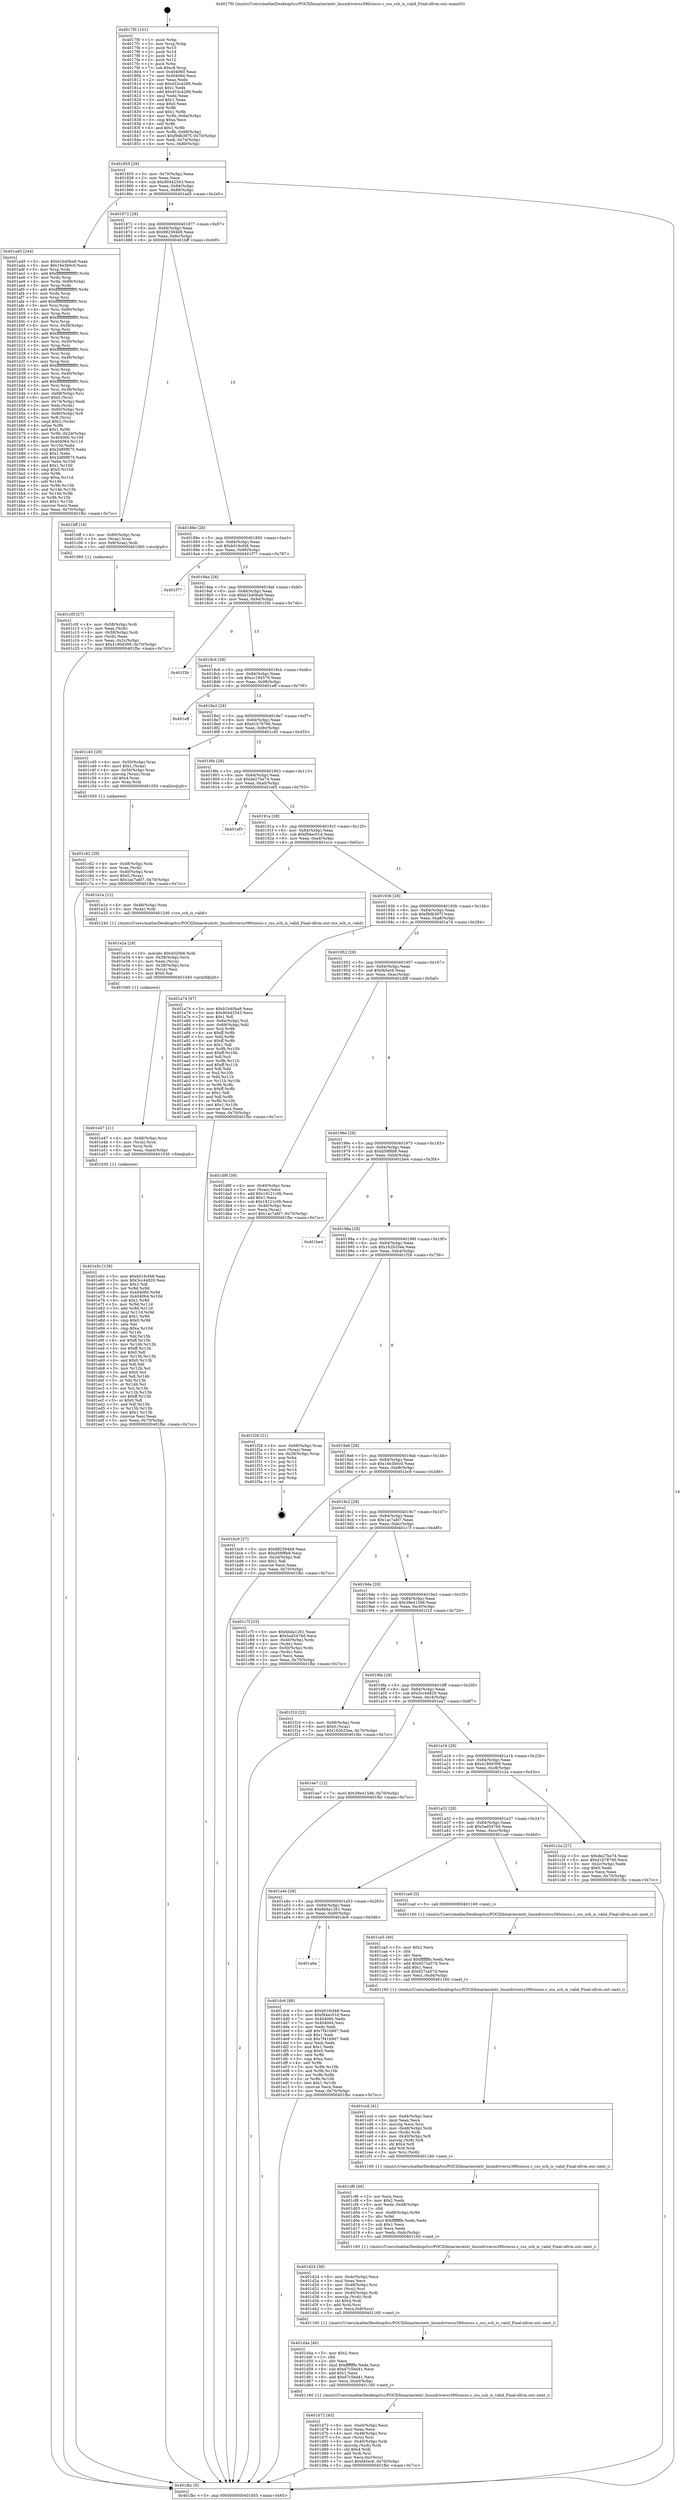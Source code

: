digraph "0x4017f0" {
  label = "0x4017f0 (/mnt/c/Users/mathe/Desktop/tcc/POCII/binaries/extr_linuxdriverss390ciocss.c_css_sch_is_valid_Final-ollvm.out::main(0))"
  labelloc = "t"
  node[shape=record]

  Entry [label="",width=0.3,height=0.3,shape=circle,fillcolor=black,style=filled]
  "0x401855" [label="{
     0x401855 [29]\l
     | [instrs]\l
     &nbsp;&nbsp;0x401855 \<+3\>: mov -0x70(%rbp),%eax\l
     &nbsp;&nbsp;0x401858 \<+2\>: mov %eax,%ecx\l
     &nbsp;&nbsp;0x40185a \<+6\>: sub $0x90442543,%ecx\l
     &nbsp;&nbsp;0x401860 \<+6\>: mov %eax,-0x84(%rbp)\l
     &nbsp;&nbsp;0x401866 \<+6\>: mov %ecx,-0x88(%rbp)\l
     &nbsp;&nbsp;0x40186c \<+6\>: je 0000000000401ad5 \<main+0x2e5\>\l
  }"]
  "0x401ad5" [label="{
     0x401ad5 [244]\l
     | [instrs]\l
     &nbsp;&nbsp;0x401ad5 \<+5\>: mov $0xb1b40ba9,%eax\l
     &nbsp;&nbsp;0x401ada \<+5\>: mov $0x16e3b0c0,%ecx\l
     &nbsp;&nbsp;0x401adf \<+3\>: mov %rsp,%rdx\l
     &nbsp;&nbsp;0x401ae2 \<+4\>: add $0xfffffffffffffff0,%rdx\l
     &nbsp;&nbsp;0x401ae6 \<+3\>: mov %rdx,%rsp\l
     &nbsp;&nbsp;0x401ae9 \<+4\>: mov %rdx,-0x68(%rbp)\l
     &nbsp;&nbsp;0x401aed \<+3\>: mov %rsp,%rdx\l
     &nbsp;&nbsp;0x401af0 \<+4\>: add $0xfffffffffffffff0,%rdx\l
     &nbsp;&nbsp;0x401af4 \<+3\>: mov %rdx,%rsp\l
     &nbsp;&nbsp;0x401af7 \<+3\>: mov %rsp,%rsi\l
     &nbsp;&nbsp;0x401afa \<+4\>: add $0xfffffffffffffff0,%rsi\l
     &nbsp;&nbsp;0x401afe \<+3\>: mov %rsi,%rsp\l
     &nbsp;&nbsp;0x401b01 \<+4\>: mov %rsi,-0x60(%rbp)\l
     &nbsp;&nbsp;0x401b05 \<+3\>: mov %rsp,%rsi\l
     &nbsp;&nbsp;0x401b08 \<+4\>: add $0xfffffffffffffff0,%rsi\l
     &nbsp;&nbsp;0x401b0c \<+3\>: mov %rsi,%rsp\l
     &nbsp;&nbsp;0x401b0f \<+4\>: mov %rsi,-0x58(%rbp)\l
     &nbsp;&nbsp;0x401b13 \<+3\>: mov %rsp,%rsi\l
     &nbsp;&nbsp;0x401b16 \<+4\>: add $0xfffffffffffffff0,%rsi\l
     &nbsp;&nbsp;0x401b1a \<+3\>: mov %rsi,%rsp\l
     &nbsp;&nbsp;0x401b1d \<+4\>: mov %rsi,-0x50(%rbp)\l
     &nbsp;&nbsp;0x401b21 \<+3\>: mov %rsp,%rsi\l
     &nbsp;&nbsp;0x401b24 \<+4\>: add $0xfffffffffffffff0,%rsi\l
     &nbsp;&nbsp;0x401b28 \<+3\>: mov %rsi,%rsp\l
     &nbsp;&nbsp;0x401b2b \<+4\>: mov %rsi,-0x48(%rbp)\l
     &nbsp;&nbsp;0x401b2f \<+3\>: mov %rsp,%rsi\l
     &nbsp;&nbsp;0x401b32 \<+4\>: add $0xfffffffffffffff0,%rsi\l
     &nbsp;&nbsp;0x401b36 \<+3\>: mov %rsi,%rsp\l
     &nbsp;&nbsp;0x401b39 \<+4\>: mov %rsi,-0x40(%rbp)\l
     &nbsp;&nbsp;0x401b3d \<+3\>: mov %rsp,%rsi\l
     &nbsp;&nbsp;0x401b40 \<+4\>: add $0xfffffffffffffff0,%rsi\l
     &nbsp;&nbsp;0x401b44 \<+3\>: mov %rsi,%rsp\l
     &nbsp;&nbsp;0x401b47 \<+4\>: mov %rsi,-0x38(%rbp)\l
     &nbsp;&nbsp;0x401b4b \<+4\>: mov -0x68(%rbp),%rsi\l
     &nbsp;&nbsp;0x401b4f \<+6\>: movl $0x0,(%rsi)\l
     &nbsp;&nbsp;0x401b55 \<+3\>: mov -0x74(%rbp),%edi\l
     &nbsp;&nbsp;0x401b58 \<+2\>: mov %edi,(%rdx)\l
     &nbsp;&nbsp;0x401b5a \<+4\>: mov -0x60(%rbp),%rsi\l
     &nbsp;&nbsp;0x401b5e \<+4\>: mov -0x80(%rbp),%r8\l
     &nbsp;&nbsp;0x401b62 \<+3\>: mov %r8,(%rsi)\l
     &nbsp;&nbsp;0x401b65 \<+3\>: cmpl $0x2,(%rdx)\l
     &nbsp;&nbsp;0x401b68 \<+4\>: setne %r9b\l
     &nbsp;&nbsp;0x401b6c \<+4\>: and $0x1,%r9b\l
     &nbsp;&nbsp;0x401b70 \<+4\>: mov %r9b,-0x2d(%rbp)\l
     &nbsp;&nbsp;0x401b74 \<+8\>: mov 0x404060,%r10d\l
     &nbsp;&nbsp;0x401b7c \<+8\>: mov 0x404064,%r11d\l
     &nbsp;&nbsp;0x401b84 \<+3\>: mov %r10d,%ebx\l
     &nbsp;&nbsp;0x401b87 \<+6\>: sub $0x2d89f675,%ebx\l
     &nbsp;&nbsp;0x401b8d \<+3\>: sub $0x1,%ebx\l
     &nbsp;&nbsp;0x401b90 \<+6\>: add $0x2d89f675,%ebx\l
     &nbsp;&nbsp;0x401b96 \<+4\>: imul %ebx,%r10d\l
     &nbsp;&nbsp;0x401b9a \<+4\>: and $0x1,%r10d\l
     &nbsp;&nbsp;0x401b9e \<+4\>: cmp $0x0,%r10d\l
     &nbsp;&nbsp;0x401ba2 \<+4\>: sete %r9b\l
     &nbsp;&nbsp;0x401ba6 \<+4\>: cmp $0xa,%r11d\l
     &nbsp;&nbsp;0x401baa \<+4\>: setl %r14b\l
     &nbsp;&nbsp;0x401bae \<+3\>: mov %r9b,%r15b\l
     &nbsp;&nbsp;0x401bb1 \<+3\>: and %r14b,%r15b\l
     &nbsp;&nbsp;0x401bb4 \<+3\>: xor %r14b,%r9b\l
     &nbsp;&nbsp;0x401bb7 \<+3\>: or %r9b,%r15b\l
     &nbsp;&nbsp;0x401bba \<+4\>: test $0x1,%r15b\l
     &nbsp;&nbsp;0x401bbe \<+3\>: cmovne %ecx,%eax\l
     &nbsp;&nbsp;0x401bc1 \<+3\>: mov %eax,-0x70(%rbp)\l
     &nbsp;&nbsp;0x401bc4 \<+5\>: jmp 0000000000401fbc \<main+0x7cc\>\l
  }"]
  "0x401872" [label="{
     0x401872 [28]\l
     | [instrs]\l
     &nbsp;&nbsp;0x401872 \<+5\>: jmp 0000000000401877 \<main+0x87\>\l
     &nbsp;&nbsp;0x401877 \<+6\>: mov -0x84(%rbp),%eax\l
     &nbsp;&nbsp;0x40187d \<+5\>: sub $0x982594b9,%eax\l
     &nbsp;&nbsp;0x401882 \<+6\>: mov %eax,-0x8c(%rbp)\l
     &nbsp;&nbsp;0x401888 \<+6\>: je 0000000000401bff \<main+0x40f\>\l
  }"]
  Exit [label="",width=0.3,height=0.3,shape=circle,fillcolor=black,style=filled,peripheries=2]
  "0x401bff" [label="{
     0x401bff [16]\l
     | [instrs]\l
     &nbsp;&nbsp;0x401bff \<+4\>: mov -0x60(%rbp),%rax\l
     &nbsp;&nbsp;0x401c03 \<+3\>: mov (%rax),%rax\l
     &nbsp;&nbsp;0x401c06 \<+4\>: mov 0x8(%rax),%rdi\l
     &nbsp;&nbsp;0x401c0a \<+5\>: call 0000000000401060 \<atoi@plt\>\l
     | [calls]\l
     &nbsp;&nbsp;0x401060 \{1\} (unknown)\l
  }"]
  "0x40188e" [label="{
     0x40188e [28]\l
     | [instrs]\l
     &nbsp;&nbsp;0x40188e \<+5\>: jmp 0000000000401893 \<main+0xa3\>\l
     &nbsp;&nbsp;0x401893 \<+6\>: mov -0x84(%rbp),%eax\l
     &nbsp;&nbsp;0x401899 \<+5\>: sub $0xb016cf48,%eax\l
     &nbsp;&nbsp;0x40189e \<+6\>: mov %eax,-0x90(%rbp)\l
     &nbsp;&nbsp;0x4018a4 \<+6\>: je 0000000000401f77 \<main+0x787\>\l
  }"]
  "0x401e5c" [label="{
     0x401e5c [139]\l
     | [instrs]\l
     &nbsp;&nbsp;0x401e5c \<+5\>: mov $0xb016cf48,%eax\l
     &nbsp;&nbsp;0x401e61 \<+5\>: mov $0x3cc44820,%esi\l
     &nbsp;&nbsp;0x401e66 \<+2\>: mov $0x1,%dl\l
     &nbsp;&nbsp;0x401e68 \<+3\>: xor %r8d,%r8d\l
     &nbsp;&nbsp;0x401e6b \<+8\>: mov 0x404060,%r9d\l
     &nbsp;&nbsp;0x401e73 \<+8\>: mov 0x404064,%r10d\l
     &nbsp;&nbsp;0x401e7b \<+4\>: sub $0x1,%r8d\l
     &nbsp;&nbsp;0x401e7f \<+3\>: mov %r9d,%r11d\l
     &nbsp;&nbsp;0x401e82 \<+3\>: add %r8d,%r11d\l
     &nbsp;&nbsp;0x401e85 \<+4\>: imul %r11d,%r9d\l
     &nbsp;&nbsp;0x401e89 \<+4\>: and $0x1,%r9d\l
     &nbsp;&nbsp;0x401e8d \<+4\>: cmp $0x0,%r9d\l
     &nbsp;&nbsp;0x401e91 \<+3\>: sete %bl\l
     &nbsp;&nbsp;0x401e94 \<+4\>: cmp $0xa,%r10d\l
     &nbsp;&nbsp;0x401e98 \<+4\>: setl %r14b\l
     &nbsp;&nbsp;0x401e9c \<+3\>: mov %bl,%r15b\l
     &nbsp;&nbsp;0x401e9f \<+4\>: xor $0xff,%r15b\l
     &nbsp;&nbsp;0x401ea3 \<+3\>: mov %r14b,%r12b\l
     &nbsp;&nbsp;0x401ea6 \<+4\>: xor $0xff,%r12b\l
     &nbsp;&nbsp;0x401eaa \<+3\>: xor $0x0,%dl\l
     &nbsp;&nbsp;0x401ead \<+3\>: mov %r15b,%r13b\l
     &nbsp;&nbsp;0x401eb0 \<+4\>: and $0x0,%r13b\l
     &nbsp;&nbsp;0x401eb4 \<+2\>: and %dl,%bl\l
     &nbsp;&nbsp;0x401eb6 \<+3\>: mov %r12b,%cl\l
     &nbsp;&nbsp;0x401eb9 \<+3\>: and $0x0,%cl\l
     &nbsp;&nbsp;0x401ebc \<+3\>: and %dl,%r14b\l
     &nbsp;&nbsp;0x401ebf \<+3\>: or %bl,%r13b\l
     &nbsp;&nbsp;0x401ec2 \<+3\>: or %r14b,%cl\l
     &nbsp;&nbsp;0x401ec5 \<+3\>: xor %cl,%r13b\l
     &nbsp;&nbsp;0x401ec8 \<+3\>: or %r12b,%r15b\l
     &nbsp;&nbsp;0x401ecb \<+4\>: xor $0xff,%r15b\l
     &nbsp;&nbsp;0x401ecf \<+3\>: or $0x0,%dl\l
     &nbsp;&nbsp;0x401ed2 \<+3\>: and %dl,%r15b\l
     &nbsp;&nbsp;0x401ed5 \<+3\>: or %r15b,%r13b\l
     &nbsp;&nbsp;0x401ed8 \<+4\>: test $0x1,%r13b\l
     &nbsp;&nbsp;0x401edc \<+3\>: cmovne %esi,%eax\l
     &nbsp;&nbsp;0x401edf \<+3\>: mov %eax,-0x70(%rbp)\l
     &nbsp;&nbsp;0x401ee2 \<+5\>: jmp 0000000000401fbc \<main+0x7cc\>\l
  }"]
  "0x401f77" [label="{
     0x401f77\l
  }", style=dashed]
  "0x4018aa" [label="{
     0x4018aa [28]\l
     | [instrs]\l
     &nbsp;&nbsp;0x4018aa \<+5\>: jmp 00000000004018af \<main+0xbf\>\l
     &nbsp;&nbsp;0x4018af \<+6\>: mov -0x84(%rbp),%eax\l
     &nbsp;&nbsp;0x4018b5 \<+5\>: sub $0xb1b40ba9,%eax\l
     &nbsp;&nbsp;0x4018ba \<+6\>: mov %eax,-0x94(%rbp)\l
     &nbsp;&nbsp;0x4018c0 \<+6\>: je 0000000000401f3b \<main+0x74b\>\l
  }"]
  "0x401e47" [label="{
     0x401e47 [21]\l
     | [instrs]\l
     &nbsp;&nbsp;0x401e47 \<+4\>: mov -0x48(%rbp),%rcx\l
     &nbsp;&nbsp;0x401e4b \<+3\>: mov (%rcx),%rcx\l
     &nbsp;&nbsp;0x401e4e \<+3\>: mov %rcx,%rdi\l
     &nbsp;&nbsp;0x401e51 \<+6\>: mov %eax,-0xe4(%rbp)\l
     &nbsp;&nbsp;0x401e57 \<+5\>: call 0000000000401030 \<free@plt\>\l
     | [calls]\l
     &nbsp;&nbsp;0x401030 \{1\} (unknown)\l
  }"]
  "0x401f3b" [label="{
     0x401f3b\l
  }", style=dashed]
  "0x4018c6" [label="{
     0x4018c6 [28]\l
     | [instrs]\l
     &nbsp;&nbsp;0x4018c6 \<+5\>: jmp 00000000004018cb \<main+0xdb\>\l
     &nbsp;&nbsp;0x4018cb \<+6\>: mov -0x84(%rbp),%eax\l
     &nbsp;&nbsp;0x4018d1 \<+5\>: sub $0xcc194570,%eax\l
     &nbsp;&nbsp;0x4018d6 \<+6\>: mov %eax,-0x98(%rbp)\l
     &nbsp;&nbsp;0x4018dc \<+6\>: je 0000000000401eff \<main+0x70f\>\l
  }"]
  "0x401e2a" [label="{
     0x401e2a [29]\l
     | [instrs]\l
     &nbsp;&nbsp;0x401e2a \<+10\>: movabs $0x4020b6,%rdi\l
     &nbsp;&nbsp;0x401e34 \<+4\>: mov -0x38(%rbp),%rcx\l
     &nbsp;&nbsp;0x401e38 \<+2\>: mov %eax,(%rcx)\l
     &nbsp;&nbsp;0x401e3a \<+4\>: mov -0x38(%rbp),%rcx\l
     &nbsp;&nbsp;0x401e3e \<+2\>: mov (%rcx),%esi\l
     &nbsp;&nbsp;0x401e40 \<+2\>: mov $0x0,%al\l
     &nbsp;&nbsp;0x401e42 \<+5\>: call 0000000000401040 \<printf@plt\>\l
     | [calls]\l
     &nbsp;&nbsp;0x401040 \{1\} (unknown)\l
  }"]
  "0x401eff" [label="{
     0x401eff\l
  }", style=dashed]
  "0x4018e2" [label="{
     0x4018e2 [28]\l
     | [instrs]\l
     &nbsp;&nbsp;0x4018e2 \<+5\>: jmp 00000000004018e7 \<main+0xf7\>\l
     &nbsp;&nbsp;0x4018e7 \<+6\>: mov -0x84(%rbp),%eax\l
     &nbsp;&nbsp;0x4018ed \<+5\>: sub $0xd1b78766,%eax\l
     &nbsp;&nbsp;0x4018f2 \<+6\>: mov %eax,-0x9c(%rbp)\l
     &nbsp;&nbsp;0x4018f8 \<+6\>: je 0000000000401c45 \<main+0x455\>\l
  }"]
  "0x401a6a" [label="{
     0x401a6a\l
  }", style=dashed]
  "0x401c45" [label="{
     0x401c45 [29]\l
     | [instrs]\l
     &nbsp;&nbsp;0x401c45 \<+4\>: mov -0x50(%rbp),%rax\l
     &nbsp;&nbsp;0x401c49 \<+6\>: movl $0x1,(%rax)\l
     &nbsp;&nbsp;0x401c4f \<+4\>: mov -0x50(%rbp),%rax\l
     &nbsp;&nbsp;0x401c53 \<+3\>: movslq (%rax),%rax\l
     &nbsp;&nbsp;0x401c56 \<+4\>: shl $0x4,%rax\l
     &nbsp;&nbsp;0x401c5a \<+3\>: mov %rax,%rdi\l
     &nbsp;&nbsp;0x401c5d \<+5\>: call 0000000000401050 \<malloc@plt\>\l
     | [calls]\l
     &nbsp;&nbsp;0x401050 \{1\} (unknown)\l
  }"]
  "0x4018fe" [label="{
     0x4018fe [28]\l
     | [instrs]\l
     &nbsp;&nbsp;0x4018fe \<+5\>: jmp 0000000000401903 \<main+0x113\>\l
     &nbsp;&nbsp;0x401903 \<+6\>: mov -0x84(%rbp),%eax\l
     &nbsp;&nbsp;0x401909 \<+5\>: sub $0xde27be74,%eax\l
     &nbsp;&nbsp;0x40190e \<+6\>: mov %eax,-0xa0(%rbp)\l
     &nbsp;&nbsp;0x401914 \<+6\>: je 0000000000401ef3 \<main+0x703\>\l
  }"]
  "0x401dc6" [label="{
     0x401dc6 [88]\l
     | [instrs]\l
     &nbsp;&nbsp;0x401dc6 \<+5\>: mov $0xb016cf48,%eax\l
     &nbsp;&nbsp;0x401dcb \<+5\>: mov $0xf94ec01d,%ecx\l
     &nbsp;&nbsp;0x401dd0 \<+7\>: mov 0x404060,%edx\l
     &nbsp;&nbsp;0x401dd7 \<+7\>: mov 0x404064,%esi\l
     &nbsp;&nbsp;0x401dde \<+2\>: mov %edx,%edi\l
     &nbsp;&nbsp;0x401de0 \<+6\>: add $0x7f41b9d7,%edi\l
     &nbsp;&nbsp;0x401de6 \<+3\>: sub $0x1,%edi\l
     &nbsp;&nbsp;0x401de9 \<+6\>: sub $0x7f41b9d7,%edi\l
     &nbsp;&nbsp;0x401def \<+3\>: imul %edi,%edx\l
     &nbsp;&nbsp;0x401df2 \<+3\>: and $0x1,%edx\l
     &nbsp;&nbsp;0x401df5 \<+3\>: cmp $0x0,%edx\l
     &nbsp;&nbsp;0x401df8 \<+4\>: sete %r8b\l
     &nbsp;&nbsp;0x401dfc \<+3\>: cmp $0xa,%esi\l
     &nbsp;&nbsp;0x401dff \<+4\>: setl %r9b\l
     &nbsp;&nbsp;0x401e03 \<+3\>: mov %r8b,%r10b\l
     &nbsp;&nbsp;0x401e06 \<+3\>: and %r9b,%r10b\l
     &nbsp;&nbsp;0x401e09 \<+3\>: xor %r9b,%r8b\l
     &nbsp;&nbsp;0x401e0c \<+3\>: or %r8b,%r10b\l
     &nbsp;&nbsp;0x401e0f \<+4\>: test $0x1,%r10b\l
     &nbsp;&nbsp;0x401e13 \<+3\>: cmovne %ecx,%eax\l
     &nbsp;&nbsp;0x401e16 \<+3\>: mov %eax,-0x70(%rbp)\l
     &nbsp;&nbsp;0x401e19 \<+5\>: jmp 0000000000401fbc \<main+0x7cc\>\l
  }"]
  "0x401ef3" [label="{
     0x401ef3\l
  }", style=dashed]
  "0x40191a" [label="{
     0x40191a [28]\l
     | [instrs]\l
     &nbsp;&nbsp;0x40191a \<+5\>: jmp 000000000040191f \<main+0x12f\>\l
     &nbsp;&nbsp;0x40191f \<+6\>: mov -0x84(%rbp),%eax\l
     &nbsp;&nbsp;0x401925 \<+5\>: sub $0xf94ec01d,%eax\l
     &nbsp;&nbsp;0x40192a \<+6\>: mov %eax,-0xa4(%rbp)\l
     &nbsp;&nbsp;0x401930 \<+6\>: je 0000000000401e1e \<main+0x62e\>\l
  }"]
  "0x401d72" [label="{
     0x401d72 [45]\l
     | [instrs]\l
     &nbsp;&nbsp;0x401d72 \<+6\>: mov -0xe0(%rbp),%ecx\l
     &nbsp;&nbsp;0x401d78 \<+3\>: imul %eax,%ecx\l
     &nbsp;&nbsp;0x401d7b \<+4\>: mov -0x48(%rbp),%rsi\l
     &nbsp;&nbsp;0x401d7f \<+3\>: mov (%rsi),%rsi\l
     &nbsp;&nbsp;0x401d82 \<+4\>: mov -0x40(%rbp),%rdi\l
     &nbsp;&nbsp;0x401d86 \<+3\>: movslq (%rdi),%rdi\l
     &nbsp;&nbsp;0x401d89 \<+4\>: shl $0x4,%rdi\l
     &nbsp;&nbsp;0x401d8d \<+3\>: add %rdi,%rsi\l
     &nbsp;&nbsp;0x401d90 \<+3\>: mov %ecx,0xc(%rsi)\l
     &nbsp;&nbsp;0x401d93 \<+7\>: movl $0xf45ec6,-0x70(%rbp)\l
     &nbsp;&nbsp;0x401d9a \<+5\>: jmp 0000000000401fbc \<main+0x7cc\>\l
  }"]
  "0x401e1e" [label="{
     0x401e1e [12]\l
     | [instrs]\l
     &nbsp;&nbsp;0x401e1e \<+4\>: mov -0x48(%rbp),%rax\l
     &nbsp;&nbsp;0x401e22 \<+3\>: mov (%rax),%rdi\l
     &nbsp;&nbsp;0x401e25 \<+5\>: call 0000000000401240 \<css_sch_is_valid\>\l
     | [calls]\l
     &nbsp;&nbsp;0x401240 \{1\} (/mnt/c/Users/mathe/Desktop/tcc/POCII/binaries/extr_linuxdriverss390ciocss.c_css_sch_is_valid_Final-ollvm.out::css_sch_is_valid)\l
  }"]
  "0x401936" [label="{
     0x401936 [28]\l
     | [instrs]\l
     &nbsp;&nbsp;0x401936 \<+5\>: jmp 000000000040193b \<main+0x14b\>\l
     &nbsp;&nbsp;0x40193b \<+6\>: mov -0x84(%rbp),%eax\l
     &nbsp;&nbsp;0x401941 \<+5\>: sub $0xf9db397f,%eax\l
     &nbsp;&nbsp;0x401946 \<+6\>: mov %eax,-0xa8(%rbp)\l
     &nbsp;&nbsp;0x40194c \<+6\>: je 0000000000401a74 \<main+0x284\>\l
  }"]
  "0x401d4a" [label="{
     0x401d4a [40]\l
     | [instrs]\l
     &nbsp;&nbsp;0x401d4a \<+5\>: mov $0x2,%ecx\l
     &nbsp;&nbsp;0x401d4f \<+1\>: cltd\l
     &nbsp;&nbsp;0x401d50 \<+2\>: idiv %ecx\l
     &nbsp;&nbsp;0x401d52 \<+6\>: imul $0xfffffffe,%edx,%ecx\l
     &nbsp;&nbsp;0x401d58 \<+6\>: sub $0xd7c5bd41,%ecx\l
     &nbsp;&nbsp;0x401d5e \<+3\>: add $0x1,%ecx\l
     &nbsp;&nbsp;0x401d61 \<+6\>: add $0xd7c5bd41,%ecx\l
     &nbsp;&nbsp;0x401d67 \<+6\>: mov %ecx,-0xe0(%rbp)\l
     &nbsp;&nbsp;0x401d6d \<+5\>: call 0000000000401160 \<next_i\>\l
     | [calls]\l
     &nbsp;&nbsp;0x401160 \{1\} (/mnt/c/Users/mathe/Desktop/tcc/POCII/binaries/extr_linuxdriverss390ciocss.c_css_sch_is_valid_Final-ollvm.out::next_i)\l
  }"]
  "0x401a74" [label="{
     0x401a74 [97]\l
     | [instrs]\l
     &nbsp;&nbsp;0x401a74 \<+5\>: mov $0xb1b40ba9,%eax\l
     &nbsp;&nbsp;0x401a79 \<+5\>: mov $0x90442543,%ecx\l
     &nbsp;&nbsp;0x401a7e \<+2\>: mov $0x1,%dl\l
     &nbsp;&nbsp;0x401a80 \<+4\>: mov -0x6a(%rbp),%sil\l
     &nbsp;&nbsp;0x401a84 \<+4\>: mov -0x69(%rbp),%dil\l
     &nbsp;&nbsp;0x401a88 \<+3\>: mov %sil,%r8b\l
     &nbsp;&nbsp;0x401a8b \<+4\>: xor $0xff,%r8b\l
     &nbsp;&nbsp;0x401a8f \<+3\>: mov %dil,%r9b\l
     &nbsp;&nbsp;0x401a92 \<+4\>: xor $0xff,%r9b\l
     &nbsp;&nbsp;0x401a96 \<+3\>: xor $0x1,%dl\l
     &nbsp;&nbsp;0x401a99 \<+3\>: mov %r8b,%r10b\l
     &nbsp;&nbsp;0x401a9c \<+4\>: and $0xff,%r10b\l
     &nbsp;&nbsp;0x401aa0 \<+3\>: and %dl,%sil\l
     &nbsp;&nbsp;0x401aa3 \<+3\>: mov %r9b,%r11b\l
     &nbsp;&nbsp;0x401aa6 \<+4\>: and $0xff,%r11b\l
     &nbsp;&nbsp;0x401aaa \<+3\>: and %dl,%dil\l
     &nbsp;&nbsp;0x401aad \<+3\>: or %sil,%r10b\l
     &nbsp;&nbsp;0x401ab0 \<+3\>: or %dil,%r11b\l
     &nbsp;&nbsp;0x401ab3 \<+3\>: xor %r11b,%r10b\l
     &nbsp;&nbsp;0x401ab6 \<+3\>: or %r9b,%r8b\l
     &nbsp;&nbsp;0x401ab9 \<+4\>: xor $0xff,%r8b\l
     &nbsp;&nbsp;0x401abd \<+3\>: or $0x1,%dl\l
     &nbsp;&nbsp;0x401ac0 \<+3\>: and %dl,%r8b\l
     &nbsp;&nbsp;0x401ac3 \<+3\>: or %r8b,%r10b\l
     &nbsp;&nbsp;0x401ac6 \<+4\>: test $0x1,%r10b\l
     &nbsp;&nbsp;0x401aca \<+3\>: cmovne %ecx,%eax\l
     &nbsp;&nbsp;0x401acd \<+3\>: mov %eax,-0x70(%rbp)\l
     &nbsp;&nbsp;0x401ad0 \<+5\>: jmp 0000000000401fbc \<main+0x7cc\>\l
  }"]
  "0x401952" [label="{
     0x401952 [28]\l
     | [instrs]\l
     &nbsp;&nbsp;0x401952 \<+5\>: jmp 0000000000401957 \<main+0x167\>\l
     &nbsp;&nbsp;0x401957 \<+6\>: mov -0x84(%rbp),%eax\l
     &nbsp;&nbsp;0x40195d \<+5\>: sub $0xf45ec6,%eax\l
     &nbsp;&nbsp;0x401962 \<+6\>: mov %eax,-0xac(%rbp)\l
     &nbsp;&nbsp;0x401968 \<+6\>: je 0000000000401d9f \<main+0x5af\>\l
  }"]
  "0x401fbc" [label="{
     0x401fbc [5]\l
     | [instrs]\l
     &nbsp;&nbsp;0x401fbc \<+5\>: jmp 0000000000401855 \<main+0x65\>\l
  }"]
  "0x4017f0" [label="{
     0x4017f0 [101]\l
     | [instrs]\l
     &nbsp;&nbsp;0x4017f0 \<+1\>: push %rbp\l
     &nbsp;&nbsp;0x4017f1 \<+3\>: mov %rsp,%rbp\l
     &nbsp;&nbsp;0x4017f4 \<+2\>: push %r15\l
     &nbsp;&nbsp;0x4017f6 \<+2\>: push %r14\l
     &nbsp;&nbsp;0x4017f8 \<+2\>: push %r13\l
     &nbsp;&nbsp;0x4017fa \<+2\>: push %r12\l
     &nbsp;&nbsp;0x4017fc \<+1\>: push %rbx\l
     &nbsp;&nbsp;0x4017fd \<+7\>: sub $0xc8,%rsp\l
     &nbsp;&nbsp;0x401804 \<+7\>: mov 0x404060,%eax\l
     &nbsp;&nbsp;0x40180b \<+7\>: mov 0x404064,%ecx\l
     &nbsp;&nbsp;0x401812 \<+2\>: mov %eax,%edx\l
     &nbsp;&nbsp;0x401814 \<+6\>: sub $0x453c4289,%edx\l
     &nbsp;&nbsp;0x40181a \<+3\>: sub $0x1,%edx\l
     &nbsp;&nbsp;0x40181d \<+6\>: add $0x453c4289,%edx\l
     &nbsp;&nbsp;0x401823 \<+3\>: imul %edx,%eax\l
     &nbsp;&nbsp;0x401826 \<+3\>: and $0x1,%eax\l
     &nbsp;&nbsp;0x401829 \<+3\>: cmp $0x0,%eax\l
     &nbsp;&nbsp;0x40182c \<+4\>: sete %r8b\l
     &nbsp;&nbsp;0x401830 \<+4\>: and $0x1,%r8b\l
     &nbsp;&nbsp;0x401834 \<+4\>: mov %r8b,-0x6a(%rbp)\l
     &nbsp;&nbsp;0x401838 \<+3\>: cmp $0xa,%ecx\l
     &nbsp;&nbsp;0x40183b \<+4\>: setl %r8b\l
     &nbsp;&nbsp;0x40183f \<+4\>: and $0x1,%r8b\l
     &nbsp;&nbsp;0x401843 \<+4\>: mov %r8b,-0x69(%rbp)\l
     &nbsp;&nbsp;0x401847 \<+7\>: movl $0xf9db397f,-0x70(%rbp)\l
     &nbsp;&nbsp;0x40184e \<+3\>: mov %edi,-0x74(%rbp)\l
     &nbsp;&nbsp;0x401851 \<+4\>: mov %rsi,-0x80(%rbp)\l
  }"]
  "0x401d24" [label="{
     0x401d24 [38]\l
     | [instrs]\l
     &nbsp;&nbsp;0x401d24 \<+6\>: mov -0xdc(%rbp),%ecx\l
     &nbsp;&nbsp;0x401d2a \<+3\>: imul %eax,%ecx\l
     &nbsp;&nbsp;0x401d2d \<+4\>: mov -0x48(%rbp),%rsi\l
     &nbsp;&nbsp;0x401d31 \<+3\>: mov (%rsi),%rsi\l
     &nbsp;&nbsp;0x401d34 \<+4\>: mov -0x40(%rbp),%rdi\l
     &nbsp;&nbsp;0x401d38 \<+3\>: movslq (%rdi),%rdi\l
     &nbsp;&nbsp;0x401d3b \<+4\>: shl $0x4,%rdi\l
     &nbsp;&nbsp;0x401d3f \<+3\>: add %rdi,%rsi\l
     &nbsp;&nbsp;0x401d42 \<+3\>: mov %ecx,0x8(%rsi)\l
     &nbsp;&nbsp;0x401d45 \<+5\>: call 0000000000401160 \<next_i\>\l
     | [calls]\l
     &nbsp;&nbsp;0x401160 \{1\} (/mnt/c/Users/mathe/Desktop/tcc/POCII/binaries/extr_linuxdriverss390ciocss.c_css_sch_is_valid_Final-ollvm.out::next_i)\l
  }"]
  "0x401cf6" [label="{
     0x401cf6 [46]\l
     | [instrs]\l
     &nbsp;&nbsp;0x401cf6 \<+2\>: xor %ecx,%ecx\l
     &nbsp;&nbsp;0x401cf8 \<+5\>: mov $0x2,%edx\l
     &nbsp;&nbsp;0x401cfd \<+6\>: mov %edx,-0xd8(%rbp)\l
     &nbsp;&nbsp;0x401d03 \<+1\>: cltd\l
     &nbsp;&nbsp;0x401d04 \<+7\>: mov -0xd8(%rbp),%r9d\l
     &nbsp;&nbsp;0x401d0b \<+3\>: idiv %r9d\l
     &nbsp;&nbsp;0x401d0e \<+6\>: imul $0xfffffffe,%edx,%edx\l
     &nbsp;&nbsp;0x401d14 \<+3\>: sub $0x1,%ecx\l
     &nbsp;&nbsp;0x401d17 \<+2\>: sub %ecx,%edx\l
     &nbsp;&nbsp;0x401d19 \<+6\>: mov %edx,-0xdc(%rbp)\l
     &nbsp;&nbsp;0x401d1f \<+5\>: call 0000000000401160 \<next_i\>\l
     | [calls]\l
     &nbsp;&nbsp;0x401160 \{1\} (/mnt/c/Users/mathe/Desktop/tcc/POCII/binaries/extr_linuxdriverss390ciocss.c_css_sch_is_valid_Final-ollvm.out::next_i)\l
  }"]
  "0x401d9f" [label="{
     0x401d9f [39]\l
     | [instrs]\l
     &nbsp;&nbsp;0x401d9f \<+4\>: mov -0x40(%rbp),%rax\l
     &nbsp;&nbsp;0x401da3 \<+2\>: mov (%rax),%ecx\l
     &nbsp;&nbsp;0x401da5 \<+6\>: add $0x19121c0b,%ecx\l
     &nbsp;&nbsp;0x401dab \<+3\>: add $0x1,%ecx\l
     &nbsp;&nbsp;0x401dae \<+6\>: sub $0x19121c0b,%ecx\l
     &nbsp;&nbsp;0x401db4 \<+4\>: mov -0x40(%rbp),%rax\l
     &nbsp;&nbsp;0x401db8 \<+2\>: mov %ecx,(%rax)\l
     &nbsp;&nbsp;0x401dba \<+7\>: movl $0x1ac7afd7,-0x70(%rbp)\l
     &nbsp;&nbsp;0x401dc1 \<+5\>: jmp 0000000000401fbc \<main+0x7cc\>\l
  }"]
  "0x40196e" [label="{
     0x40196e [28]\l
     | [instrs]\l
     &nbsp;&nbsp;0x40196e \<+5\>: jmp 0000000000401973 \<main+0x183\>\l
     &nbsp;&nbsp;0x401973 \<+6\>: mov -0x84(%rbp),%eax\l
     &nbsp;&nbsp;0x401979 \<+5\>: sub $0xd59f8b8,%eax\l
     &nbsp;&nbsp;0x40197e \<+6\>: mov %eax,-0xb0(%rbp)\l
     &nbsp;&nbsp;0x401984 \<+6\>: je 0000000000401be4 \<main+0x3f4\>\l
  }"]
  "0x401ccd" [label="{
     0x401ccd [41]\l
     | [instrs]\l
     &nbsp;&nbsp;0x401ccd \<+6\>: mov -0xd4(%rbp),%ecx\l
     &nbsp;&nbsp;0x401cd3 \<+3\>: imul %eax,%ecx\l
     &nbsp;&nbsp;0x401cd6 \<+3\>: movslq %ecx,%rsi\l
     &nbsp;&nbsp;0x401cd9 \<+4\>: mov -0x48(%rbp),%rdi\l
     &nbsp;&nbsp;0x401cdd \<+3\>: mov (%rdi),%rdi\l
     &nbsp;&nbsp;0x401ce0 \<+4\>: mov -0x40(%rbp),%r8\l
     &nbsp;&nbsp;0x401ce4 \<+3\>: movslq (%r8),%r8\l
     &nbsp;&nbsp;0x401ce7 \<+4\>: shl $0x4,%r8\l
     &nbsp;&nbsp;0x401ceb \<+3\>: add %r8,%rdi\l
     &nbsp;&nbsp;0x401cee \<+3\>: mov %rsi,(%rdi)\l
     &nbsp;&nbsp;0x401cf1 \<+5\>: call 0000000000401160 \<next_i\>\l
     | [calls]\l
     &nbsp;&nbsp;0x401160 \{1\} (/mnt/c/Users/mathe/Desktop/tcc/POCII/binaries/extr_linuxdriverss390ciocss.c_css_sch_is_valid_Final-ollvm.out::next_i)\l
  }"]
  "0x401be4" [label="{
     0x401be4\l
  }", style=dashed]
  "0x40198a" [label="{
     0x40198a [28]\l
     | [instrs]\l
     &nbsp;&nbsp;0x40198a \<+5\>: jmp 000000000040198f \<main+0x19f\>\l
     &nbsp;&nbsp;0x40198f \<+6\>: mov -0x84(%rbp),%eax\l
     &nbsp;&nbsp;0x401995 \<+5\>: sub $0x162b33ee,%eax\l
     &nbsp;&nbsp;0x40199a \<+6\>: mov %eax,-0xb4(%rbp)\l
     &nbsp;&nbsp;0x4019a0 \<+6\>: je 0000000000401f26 \<main+0x736\>\l
  }"]
  "0x401ca5" [label="{
     0x401ca5 [40]\l
     | [instrs]\l
     &nbsp;&nbsp;0x401ca5 \<+5\>: mov $0x2,%ecx\l
     &nbsp;&nbsp;0x401caa \<+1\>: cltd\l
     &nbsp;&nbsp;0x401cab \<+2\>: idiv %ecx\l
     &nbsp;&nbsp;0x401cad \<+6\>: imul $0xfffffffe,%edx,%ecx\l
     &nbsp;&nbsp;0x401cb3 \<+6\>: add $0x927ca57d,%ecx\l
     &nbsp;&nbsp;0x401cb9 \<+3\>: add $0x1,%ecx\l
     &nbsp;&nbsp;0x401cbc \<+6\>: sub $0x927ca57d,%ecx\l
     &nbsp;&nbsp;0x401cc2 \<+6\>: mov %ecx,-0xd4(%rbp)\l
     &nbsp;&nbsp;0x401cc8 \<+5\>: call 0000000000401160 \<next_i\>\l
     | [calls]\l
     &nbsp;&nbsp;0x401160 \{1\} (/mnt/c/Users/mathe/Desktop/tcc/POCII/binaries/extr_linuxdriverss390ciocss.c_css_sch_is_valid_Final-ollvm.out::next_i)\l
  }"]
  "0x401f26" [label="{
     0x401f26 [21]\l
     | [instrs]\l
     &nbsp;&nbsp;0x401f26 \<+4\>: mov -0x68(%rbp),%rax\l
     &nbsp;&nbsp;0x401f2a \<+2\>: mov (%rax),%eax\l
     &nbsp;&nbsp;0x401f2c \<+4\>: lea -0x28(%rbp),%rsp\l
     &nbsp;&nbsp;0x401f30 \<+1\>: pop %rbx\l
     &nbsp;&nbsp;0x401f31 \<+2\>: pop %r12\l
     &nbsp;&nbsp;0x401f33 \<+2\>: pop %r13\l
     &nbsp;&nbsp;0x401f35 \<+2\>: pop %r14\l
     &nbsp;&nbsp;0x401f37 \<+2\>: pop %r15\l
     &nbsp;&nbsp;0x401f39 \<+1\>: pop %rbp\l
     &nbsp;&nbsp;0x401f3a \<+1\>: ret\l
  }"]
  "0x4019a6" [label="{
     0x4019a6 [28]\l
     | [instrs]\l
     &nbsp;&nbsp;0x4019a6 \<+5\>: jmp 00000000004019ab \<main+0x1bb\>\l
     &nbsp;&nbsp;0x4019ab \<+6\>: mov -0x84(%rbp),%eax\l
     &nbsp;&nbsp;0x4019b1 \<+5\>: sub $0x16e3b0c0,%eax\l
     &nbsp;&nbsp;0x4019b6 \<+6\>: mov %eax,-0xb8(%rbp)\l
     &nbsp;&nbsp;0x4019bc \<+6\>: je 0000000000401bc9 \<main+0x3d9\>\l
  }"]
  "0x401a4e" [label="{
     0x401a4e [28]\l
     | [instrs]\l
     &nbsp;&nbsp;0x401a4e \<+5\>: jmp 0000000000401a53 \<main+0x263\>\l
     &nbsp;&nbsp;0x401a53 \<+6\>: mov -0x84(%rbp),%eax\l
     &nbsp;&nbsp;0x401a59 \<+5\>: sub $0x6bda1261,%eax\l
     &nbsp;&nbsp;0x401a5e \<+6\>: mov %eax,-0xd0(%rbp)\l
     &nbsp;&nbsp;0x401a64 \<+6\>: je 0000000000401dc6 \<main+0x5d6\>\l
  }"]
  "0x401bc9" [label="{
     0x401bc9 [27]\l
     | [instrs]\l
     &nbsp;&nbsp;0x401bc9 \<+5\>: mov $0x982594b9,%eax\l
     &nbsp;&nbsp;0x401bce \<+5\>: mov $0xd59f8b8,%ecx\l
     &nbsp;&nbsp;0x401bd3 \<+3\>: mov -0x2d(%rbp),%dl\l
     &nbsp;&nbsp;0x401bd6 \<+3\>: test $0x1,%dl\l
     &nbsp;&nbsp;0x401bd9 \<+3\>: cmovne %ecx,%eax\l
     &nbsp;&nbsp;0x401bdc \<+3\>: mov %eax,-0x70(%rbp)\l
     &nbsp;&nbsp;0x401bdf \<+5\>: jmp 0000000000401fbc \<main+0x7cc\>\l
  }"]
  "0x4019c2" [label="{
     0x4019c2 [28]\l
     | [instrs]\l
     &nbsp;&nbsp;0x4019c2 \<+5\>: jmp 00000000004019c7 \<main+0x1d7\>\l
     &nbsp;&nbsp;0x4019c7 \<+6\>: mov -0x84(%rbp),%eax\l
     &nbsp;&nbsp;0x4019cd \<+5\>: sub $0x1ac7afd7,%eax\l
     &nbsp;&nbsp;0x4019d2 \<+6\>: mov %eax,-0xbc(%rbp)\l
     &nbsp;&nbsp;0x4019d8 \<+6\>: je 0000000000401c7f \<main+0x48f\>\l
  }"]
  "0x401c0f" [label="{
     0x401c0f [27]\l
     | [instrs]\l
     &nbsp;&nbsp;0x401c0f \<+4\>: mov -0x58(%rbp),%rdi\l
     &nbsp;&nbsp;0x401c13 \<+2\>: mov %eax,(%rdi)\l
     &nbsp;&nbsp;0x401c15 \<+4\>: mov -0x58(%rbp),%rdi\l
     &nbsp;&nbsp;0x401c19 \<+2\>: mov (%rdi),%eax\l
     &nbsp;&nbsp;0x401c1b \<+3\>: mov %eax,-0x2c(%rbp)\l
     &nbsp;&nbsp;0x401c1e \<+7\>: movl $0x4180d399,-0x70(%rbp)\l
     &nbsp;&nbsp;0x401c25 \<+5\>: jmp 0000000000401fbc \<main+0x7cc\>\l
  }"]
  "0x401ca0" [label="{
     0x401ca0 [5]\l
     | [instrs]\l
     &nbsp;&nbsp;0x401ca0 \<+5\>: call 0000000000401160 \<next_i\>\l
     | [calls]\l
     &nbsp;&nbsp;0x401160 \{1\} (/mnt/c/Users/mathe/Desktop/tcc/POCII/binaries/extr_linuxdriverss390ciocss.c_css_sch_is_valid_Final-ollvm.out::next_i)\l
  }"]
  "0x401c7f" [label="{
     0x401c7f [33]\l
     | [instrs]\l
     &nbsp;&nbsp;0x401c7f \<+5\>: mov $0x6bda1261,%eax\l
     &nbsp;&nbsp;0x401c84 \<+5\>: mov $0x5ad5476d,%ecx\l
     &nbsp;&nbsp;0x401c89 \<+4\>: mov -0x40(%rbp),%rdx\l
     &nbsp;&nbsp;0x401c8d \<+2\>: mov (%rdx),%esi\l
     &nbsp;&nbsp;0x401c8f \<+4\>: mov -0x50(%rbp),%rdx\l
     &nbsp;&nbsp;0x401c93 \<+2\>: cmp (%rdx),%esi\l
     &nbsp;&nbsp;0x401c95 \<+3\>: cmovl %ecx,%eax\l
     &nbsp;&nbsp;0x401c98 \<+3\>: mov %eax,-0x70(%rbp)\l
     &nbsp;&nbsp;0x401c9b \<+5\>: jmp 0000000000401fbc \<main+0x7cc\>\l
  }"]
  "0x4019de" [label="{
     0x4019de [28]\l
     | [instrs]\l
     &nbsp;&nbsp;0x4019de \<+5\>: jmp 00000000004019e3 \<main+0x1f3\>\l
     &nbsp;&nbsp;0x4019e3 \<+6\>: mov -0x84(%rbp),%eax\l
     &nbsp;&nbsp;0x4019e9 \<+5\>: sub $0x39e415d6,%eax\l
     &nbsp;&nbsp;0x4019ee \<+6\>: mov %eax,-0xc0(%rbp)\l
     &nbsp;&nbsp;0x4019f4 \<+6\>: je 0000000000401f10 \<main+0x720\>\l
  }"]
  "0x401c62" [label="{
     0x401c62 [29]\l
     | [instrs]\l
     &nbsp;&nbsp;0x401c62 \<+4\>: mov -0x48(%rbp),%rdi\l
     &nbsp;&nbsp;0x401c66 \<+3\>: mov %rax,(%rdi)\l
     &nbsp;&nbsp;0x401c69 \<+4\>: mov -0x40(%rbp),%rax\l
     &nbsp;&nbsp;0x401c6d \<+6\>: movl $0x0,(%rax)\l
     &nbsp;&nbsp;0x401c73 \<+7\>: movl $0x1ac7afd7,-0x70(%rbp)\l
     &nbsp;&nbsp;0x401c7a \<+5\>: jmp 0000000000401fbc \<main+0x7cc\>\l
  }"]
  "0x401f10" [label="{
     0x401f10 [22]\l
     | [instrs]\l
     &nbsp;&nbsp;0x401f10 \<+4\>: mov -0x68(%rbp),%rax\l
     &nbsp;&nbsp;0x401f14 \<+6\>: movl $0x0,(%rax)\l
     &nbsp;&nbsp;0x401f1a \<+7\>: movl $0x162b33ee,-0x70(%rbp)\l
     &nbsp;&nbsp;0x401f21 \<+5\>: jmp 0000000000401fbc \<main+0x7cc\>\l
  }"]
  "0x4019fa" [label="{
     0x4019fa [28]\l
     | [instrs]\l
     &nbsp;&nbsp;0x4019fa \<+5\>: jmp 00000000004019ff \<main+0x20f\>\l
     &nbsp;&nbsp;0x4019ff \<+6\>: mov -0x84(%rbp),%eax\l
     &nbsp;&nbsp;0x401a05 \<+5\>: sub $0x3cc44820,%eax\l
     &nbsp;&nbsp;0x401a0a \<+6\>: mov %eax,-0xc4(%rbp)\l
     &nbsp;&nbsp;0x401a10 \<+6\>: je 0000000000401ee7 \<main+0x6f7\>\l
  }"]
  "0x401a32" [label="{
     0x401a32 [28]\l
     | [instrs]\l
     &nbsp;&nbsp;0x401a32 \<+5\>: jmp 0000000000401a37 \<main+0x247\>\l
     &nbsp;&nbsp;0x401a37 \<+6\>: mov -0x84(%rbp),%eax\l
     &nbsp;&nbsp;0x401a3d \<+5\>: sub $0x5ad5476d,%eax\l
     &nbsp;&nbsp;0x401a42 \<+6\>: mov %eax,-0xcc(%rbp)\l
     &nbsp;&nbsp;0x401a48 \<+6\>: je 0000000000401ca0 \<main+0x4b0\>\l
  }"]
  "0x401ee7" [label="{
     0x401ee7 [12]\l
     | [instrs]\l
     &nbsp;&nbsp;0x401ee7 \<+7\>: movl $0x39e415d6,-0x70(%rbp)\l
     &nbsp;&nbsp;0x401eee \<+5\>: jmp 0000000000401fbc \<main+0x7cc\>\l
  }"]
  "0x401a16" [label="{
     0x401a16 [28]\l
     | [instrs]\l
     &nbsp;&nbsp;0x401a16 \<+5\>: jmp 0000000000401a1b \<main+0x22b\>\l
     &nbsp;&nbsp;0x401a1b \<+6\>: mov -0x84(%rbp),%eax\l
     &nbsp;&nbsp;0x401a21 \<+5\>: sub $0x4180d399,%eax\l
     &nbsp;&nbsp;0x401a26 \<+6\>: mov %eax,-0xc8(%rbp)\l
     &nbsp;&nbsp;0x401a2c \<+6\>: je 0000000000401c2a \<main+0x43a\>\l
  }"]
  "0x401c2a" [label="{
     0x401c2a [27]\l
     | [instrs]\l
     &nbsp;&nbsp;0x401c2a \<+5\>: mov $0xde27be74,%eax\l
     &nbsp;&nbsp;0x401c2f \<+5\>: mov $0xd1b78766,%ecx\l
     &nbsp;&nbsp;0x401c34 \<+3\>: mov -0x2c(%rbp),%edx\l
     &nbsp;&nbsp;0x401c37 \<+3\>: cmp $0x0,%edx\l
     &nbsp;&nbsp;0x401c3a \<+3\>: cmove %ecx,%eax\l
     &nbsp;&nbsp;0x401c3d \<+3\>: mov %eax,-0x70(%rbp)\l
     &nbsp;&nbsp;0x401c40 \<+5\>: jmp 0000000000401fbc \<main+0x7cc\>\l
  }"]
  Entry -> "0x4017f0" [label=" 1"]
  "0x401855" -> "0x401ad5" [label=" 1"]
  "0x401855" -> "0x401872" [label=" 14"]
  "0x401f26" -> Exit [label=" 1"]
  "0x401872" -> "0x401bff" [label=" 1"]
  "0x401872" -> "0x40188e" [label=" 13"]
  "0x401f10" -> "0x401fbc" [label=" 1"]
  "0x40188e" -> "0x401f77" [label=" 0"]
  "0x40188e" -> "0x4018aa" [label=" 13"]
  "0x401ee7" -> "0x401fbc" [label=" 1"]
  "0x4018aa" -> "0x401f3b" [label=" 0"]
  "0x4018aa" -> "0x4018c6" [label=" 13"]
  "0x401e5c" -> "0x401fbc" [label=" 1"]
  "0x4018c6" -> "0x401eff" [label=" 0"]
  "0x4018c6" -> "0x4018e2" [label=" 13"]
  "0x401e47" -> "0x401e5c" [label=" 1"]
  "0x4018e2" -> "0x401c45" [label=" 1"]
  "0x4018e2" -> "0x4018fe" [label=" 12"]
  "0x401e2a" -> "0x401e47" [label=" 1"]
  "0x4018fe" -> "0x401ef3" [label=" 0"]
  "0x4018fe" -> "0x40191a" [label=" 12"]
  "0x401e1e" -> "0x401e2a" [label=" 1"]
  "0x40191a" -> "0x401e1e" [label=" 1"]
  "0x40191a" -> "0x401936" [label=" 11"]
  "0x401a4e" -> "0x401a6a" [label=" 0"]
  "0x401936" -> "0x401a74" [label=" 1"]
  "0x401936" -> "0x401952" [label=" 10"]
  "0x401a74" -> "0x401fbc" [label=" 1"]
  "0x4017f0" -> "0x401855" [label=" 1"]
  "0x401fbc" -> "0x401855" [label=" 14"]
  "0x401a4e" -> "0x401dc6" [label=" 1"]
  "0x401ad5" -> "0x401fbc" [label=" 1"]
  "0x401dc6" -> "0x401fbc" [label=" 1"]
  "0x401952" -> "0x401d9f" [label=" 1"]
  "0x401952" -> "0x40196e" [label=" 9"]
  "0x401d9f" -> "0x401fbc" [label=" 1"]
  "0x40196e" -> "0x401be4" [label=" 0"]
  "0x40196e" -> "0x40198a" [label=" 9"]
  "0x401d72" -> "0x401fbc" [label=" 1"]
  "0x40198a" -> "0x401f26" [label=" 1"]
  "0x40198a" -> "0x4019a6" [label=" 8"]
  "0x401d4a" -> "0x401d72" [label=" 1"]
  "0x4019a6" -> "0x401bc9" [label=" 1"]
  "0x4019a6" -> "0x4019c2" [label=" 7"]
  "0x401bc9" -> "0x401fbc" [label=" 1"]
  "0x401bff" -> "0x401c0f" [label=" 1"]
  "0x401c0f" -> "0x401fbc" [label=" 1"]
  "0x401d24" -> "0x401d4a" [label=" 1"]
  "0x4019c2" -> "0x401c7f" [label=" 2"]
  "0x4019c2" -> "0x4019de" [label=" 5"]
  "0x401cf6" -> "0x401d24" [label=" 1"]
  "0x4019de" -> "0x401f10" [label=" 1"]
  "0x4019de" -> "0x4019fa" [label=" 4"]
  "0x401ca5" -> "0x401ccd" [label=" 1"]
  "0x4019fa" -> "0x401ee7" [label=" 1"]
  "0x4019fa" -> "0x401a16" [label=" 3"]
  "0x401ca0" -> "0x401ca5" [label=" 1"]
  "0x401a16" -> "0x401c2a" [label=" 1"]
  "0x401a16" -> "0x401a32" [label=" 2"]
  "0x401c2a" -> "0x401fbc" [label=" 1"]
  "0x401c45" -> "0x401c62" [label=" 1"]
  "0x401c62" -> "0x401fbc" [label=" 1"]
  "0x401c7f" -> "0x401fbc" [label=" 2"]
  "0x401ccd" -> "0x401cf6" [label=" 1"]
  "0x401a32" -> "0x401ca0" [label=" 1"]
  "0x401a32" -> "0x401a4e" [label=" 1"]
}
